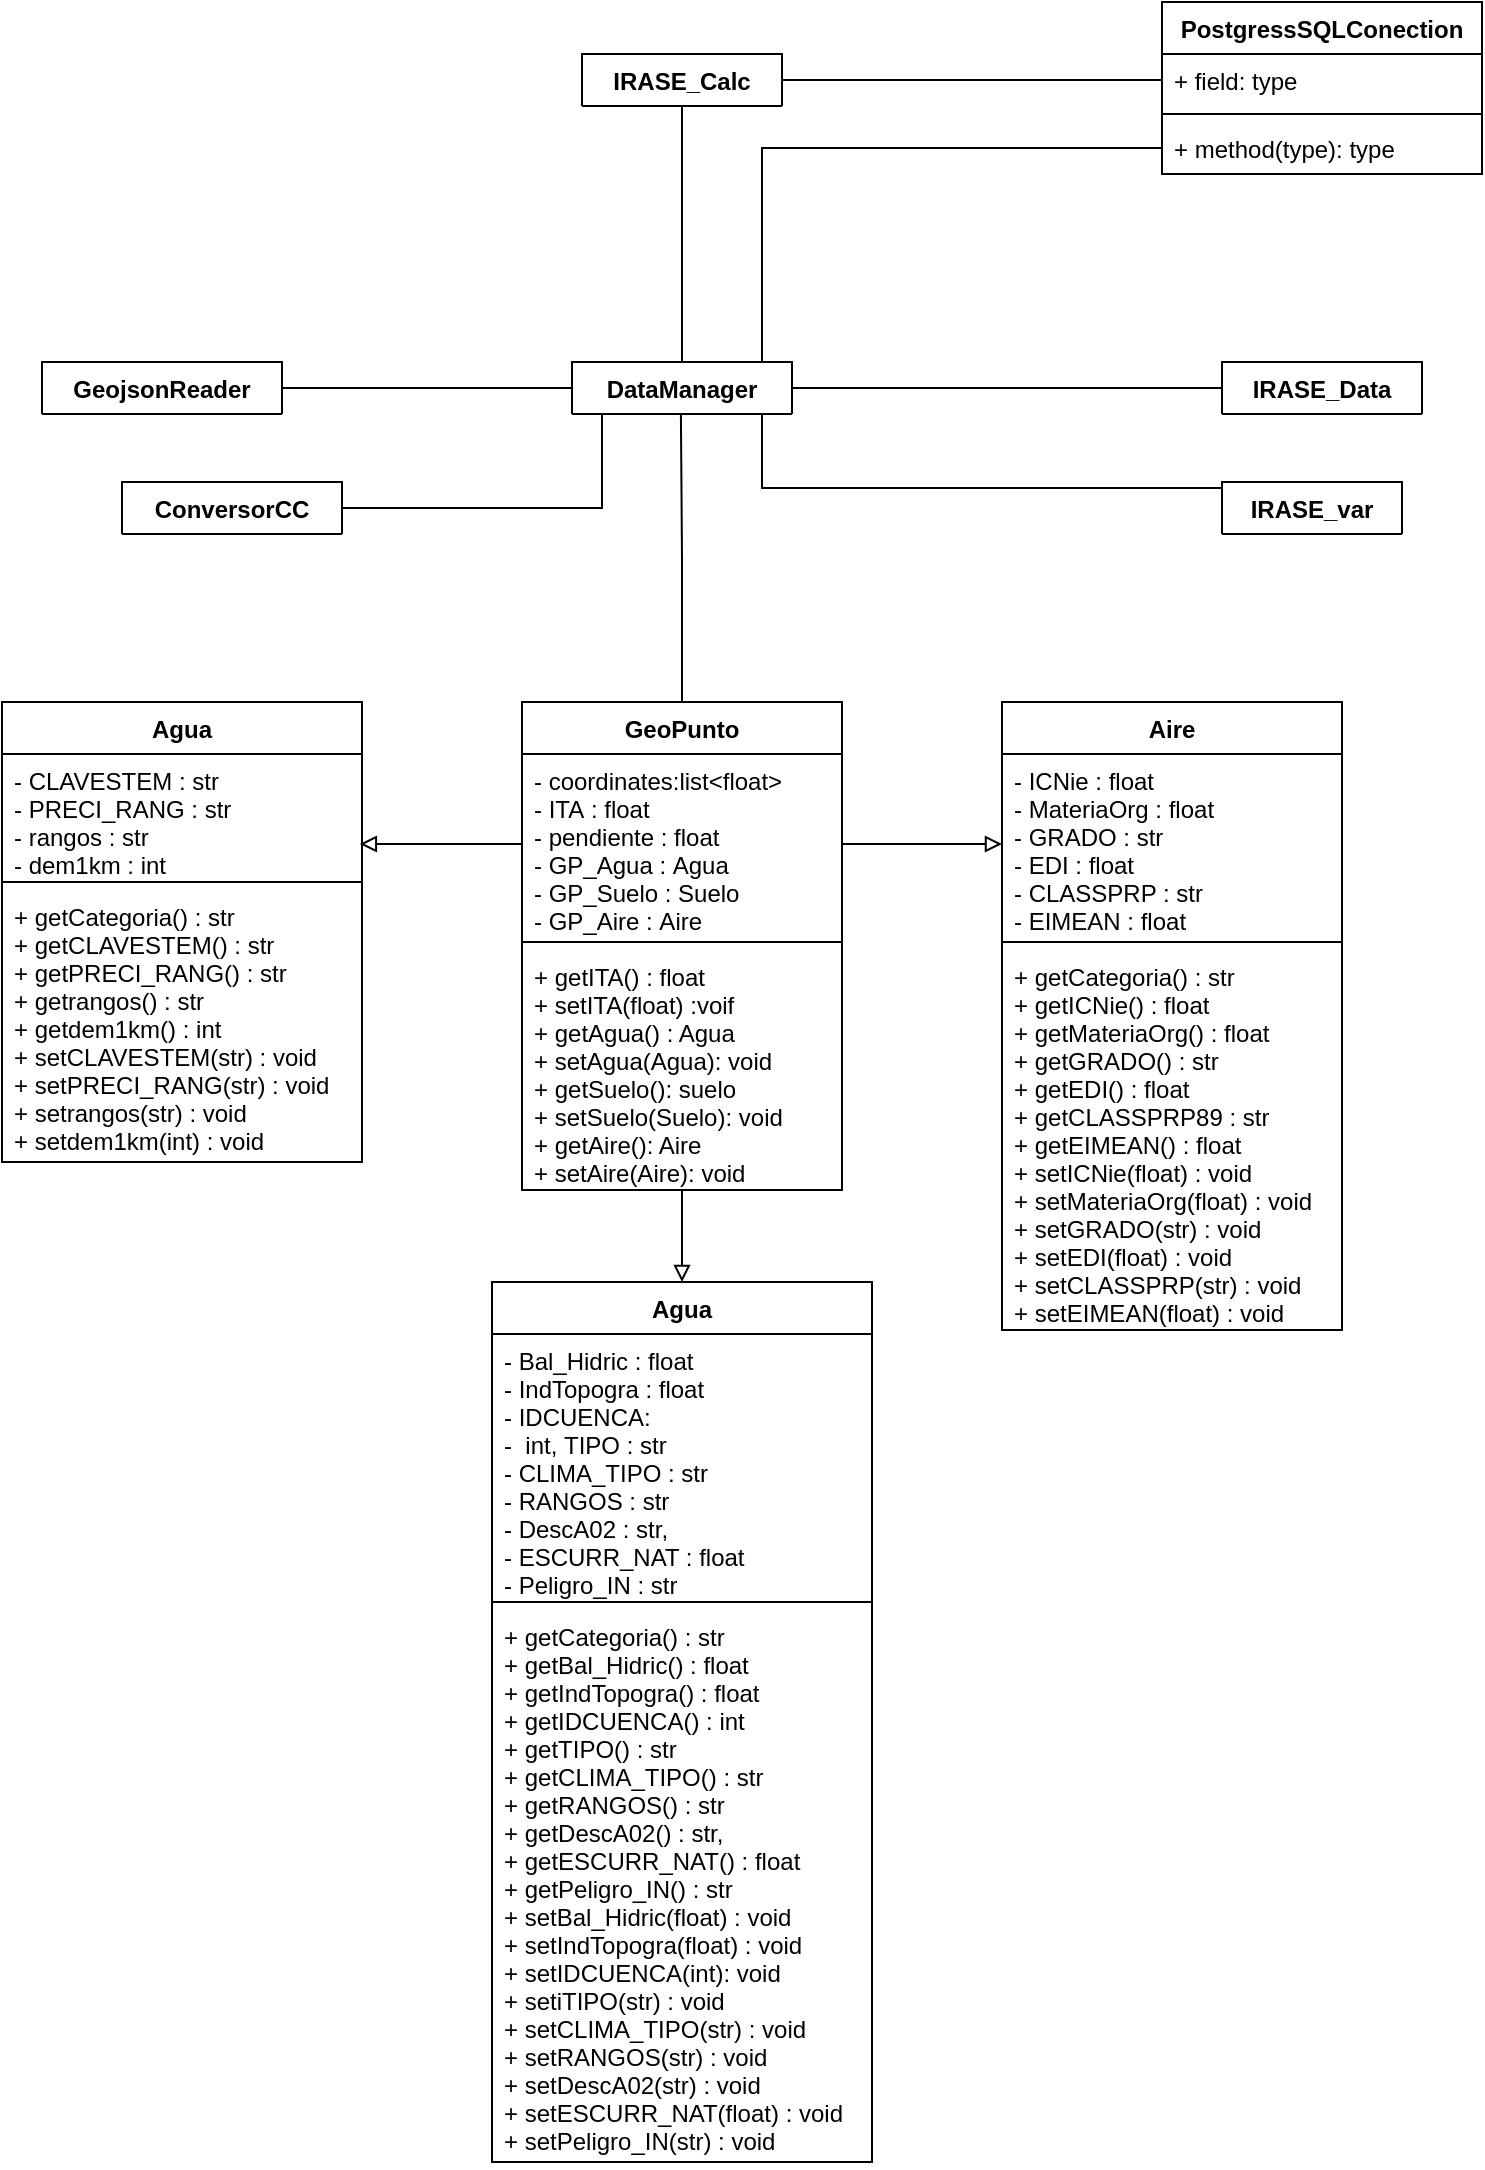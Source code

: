 <mxfile version="14.9.3" type="github"><diagram id="A5DytBEe-2bKfj6IriCe" name="Page-1"><mxGraphModel dx="2208" dy="795" grid="1" gridSize="10" guides="1" tooltips="1" connect="1" arrows="1" fold="1" page="1" pageScale="1" pageWidth="827" pageHeight="1169" math="0" shadow="0"><root><mxCell id="0"/><mxCell id="1" parent="0"/><mxCell id="O2KfkelF-MBekB-yNukB-73" style="edgeStyle=orthogonalEdgeStyle;rounded=0;orthogonalLoop=1;jettySize=auto;html=1;entryX=0;entryY=0.75;entryDx=0;entryDy=0;fontColor=none;startArrow=none;startFill=0;endArrow=none;endFill=0;" edge="1" parent="1" source="3mc428fDYqkEVKInRIYB-1" target="3mc428fDYqkEVKInRIYB-53"><mxGeometry relative="1" as="geometry"><Array as="points"><mxPoint x="80" y="543"/><mxPoint x="80" y="490"/></Array></mxGeometry></mxCell><mxCell id="3mc428fDYqkEVKInRIYB-1" value="ConversorCC" style="swimlane;fontStyle=1;align=center;verticalAlign=top;childLayout=stackLayout;horizontal=1;startSize=26;horizontalStack=0;resizeParent=1;resizeParentMax=0;resizeLast=0;collapsible=1;marginBottom=0;" parent="1" vertex="1" collapsed="1"><mxGeometry x="-160" y="530" width="110" height="26" as="geometry"><mxRectangle x="-320" y="460" width="160" height="86" as="alternateBounds"/></mxGeometry></mxCell><mxCell id="3mc428fDYqkEVKInRIYB-2" value="+ field: type" style="text;strokeColor=none;fillColor=none;align=left;verticalAlign=top;spacingLeft=4;spacingRight=4;overflow=hidden;rotatable=0;points=[[0,0.5],[1,0.5]];portConstraint=eastwest;" parent="3mc428fDYqkEVKInRIYB-1" vertex="1"><mxGeometry y="26" width="110" height="26" as="geometry"/></mxCell><mxCell id="3mc428fDYqkEVKInRIYB-3" value="" style="line;strokeWidth=1;fillColor=none;align=left;verticalAlign=middle;spacingTop=-1;spacingLeft=3;spacingRight=3;rotatable=0;labelPosition=right;points=[];portConstraint=eastwest;" parent="3mc428fDYqkEVKInRIYB-1" vertex="1"><mxGeometry y="52" width="110" height="8" as="geometry"/></mxCell><mxCell id="3mc428fDYqkEVKInRIYB-4" value="+ method(type): type" style="text;strokeColor=none;fillColor=none;align=left;verticalAlign=top;spacingLeft=4;spacingRight=4;overflow=hidden;rotatable=0;points=[[0,0.5],[1,0.5]];portConstraint=eastwest;" parent="3mc428fDYqkEVKInRIYB-1" vertex="1"><mxGeometry y="60" width="110" height="26" as="geometry"/></mxCell><mxCell id="O2KfkelF-MBekB-yNukB-7" style="edgeStyle=orthogonalEdgeStyle;rounded=0;orthogonalLoop=1;jettySize=auto;html=1;exitX=1;exitY=0.5;exitDx=0;exitDy=0;endArrow=none;endFill=0;" edge="1" parent="3mc428fDYqkEVKInRIYB-1" source="3mc428fDYqkEVKInRIYB-2" target="3mc428fDYqkEVKInRIYB-2"><mxGeometry relative="1" as="geometry"/></mxCell><mxCell id="O2KfkelF-MBekB-yNukB-72" style="edgeStyle=orthogonalEdgeStyle;rounded=0;orthogonalLoop=1;jettySize=auto;html=1;entryX=0;entryY=0.25;entryDx=0;entryDy=0;fontColor=none;startArrow=none;startFill=0;endArrow=none;endFill=0;" edge="1" parent="1" source="3mc428fDYqkEVKInRIYB-5" target="3mc428fDYqkEVKInRIYB-53"><mxGeometry relative="1" as="geometry"><Array as="points"><mxPoint x="65" y="483"/></Array></mxGeometry></mxCell><mxCell id="3mc428fDYqkEVKInRIYB-5" value="GeojsonReader" style="swimlane;fontStyle=1;align=center;verticalAlign=top;childLayout=stackLayout;horizontal=1;startSize=26;horizontalStack=0;resizeParent=1;resizeParentMax=0;resizeLast=0;collapsible=1;marginBottom=0;" parent="1" vertex="1" collapsed="1"><mxGeometry x="-200" y="470" width="120" height="26" as="geometry"><mxRectangle x="-370" y="210" width="160" height="86" as="alternateBounds"/></mxGeometry></mxCell><mxCell id="3mc428fDYqkEVKInRIYB-6" value="- path: string" style="text;strokeColor=none;fillColor=none;align=left;verticalAlign=top;spacingLeft=4;spacingRight=4;overflow=hidden;rotatable=0;points=[[0,0.5],[1,0.5]];portConstraint=eastwest;" parent="3mc428fDYqkEVKInRIYB-5" vertex="1"><mxGeometry y="26" width="120" height="26" as="geometry"/></mxCell><mxCell id="3mc428fDYqkEVKInRIYB-7" value="" style="line;strokeWidth=1;fillColor=none;align=left;verticalAlign=middle;spacingTop=-1;spacingLeft=3;spacingRight=3;rotatable=0;labelPosition=right;points=[];portConstraint=eastwest;" parent="3mc428fDYqkEVKInRIYB-5" vertex="1"><mxGeometry y="52" width="120" height="8" as="geometry"/></mxCell><mxCell id="3mc428fDYqkEVKInRIYB-8" value="+ method(type): type" style="text;strokeColor=none;fillColor=none;align=left;verticalAlign=top;spacingLeft=4;spacingRight=4;overflow=hidden;rotatable=0;points=[[0,0.5],[1,0.5]];portConstraint=eastwest;" parent="3mc428fDYqkEVKInRIYB-5" vertex="1"><mxGeometry y="60" width="120" height="26" as="geometry"/></mxCell><mxCell id="O2KfkelF-MBekB-yNukB-75" style="edgeStyle=orthogonalEdgeStyle;rounded=0;orthogonalLoop=1;jettySize=auto;html=1;entryX=1;entryY=0.5;entryDx=0;entryDy=0;fontColor=none;startArrow=none;startFill=0;endArrow=none;endFill=0;" edge="1" parent="1" source="3mc428fDYqkEVKInRIYB-30" target="3mc428fDYqkEVKInRIYB-53"><mxGeometry relative="1" as="geometry"/></mxCell><mxCell id="3mc428fDYqkEVKInRIYB-30" value="IRASE_Data" style="swimlane;fontStyle=1;align=center;verticalAlign=top;childLayout=stackLayout;horizontal=1;startSize=26;horizontalStack=0;resizeParent=1;resizeParentMax=0;resizeLast=0;collapsible=1;marginBottom=0;" parent="1" vertex="1" collapsed="1"><mxGeometry x="390" y="470" width="100" height="26" as="geometry"><mxRectangle x="510" y="400" width="160" height="86" as="alternateBounds"/></mxGeometry></mxCell><mxCell id="3mc428fDYqkEVKInRIYB-31" value="+ field: type" style="text;strokeColor=none;fillColor=none;align=left;verticalAlign=top;spacingLeft=4;spacingRight=4;overflow=hidden;rotatable=0;points=[[0,0.5],[1,0.5]];portConstraint=eastwest;" parent="3mc428fDYqkEVKInRIYB-30" vertex="1"><mxGeometry y="26" width="100" height="26" as="geometry"/></mxCell><mxCell id="3mc428fDYqkEVKInRIYB-32" value="" style="line;strokeWidth=1;fillColor=none;align=left;verticalAlign=middle;spacingTop=-1;spacingLeft=3;spacingRight=3;rotatable=0;labelPosition=right;points=[];portConstraint=eastwest;" parent="3mc428fDYqkEVKInRIYB-30" vertex="1"><mxGeometry y="52" width="100" height="8" as="geometry"/></mxCell><mxCell id="3mc428fDYqkEVKInRIYB-33" value="+ method(type): type" style="text;strokeColor=none;fillColor=none;align=left;verticalAlign=top;spacingLeft=4;spacingRight=4;overflow=hidden;rotatable=0;points=[[0,0.5],[1,0.5]];portConstraint=eastwest;" parent="3mc428fDYqkEVKInRIYB-30" vertex="1"><mxGeometry y="60" width="100" height="26" as="geometry"/></mxCell><mxCell id="O2KfkelF-MBekB-yNukB-74" style="edgeStyle=orthogonalEdgeStyle;rounded=0;orthogonalLoop=1;jettySize=auto;html=1;entryX=1;entryY=0.75;entryDx=0;entryDy=0;fontColor=none;startArrow=none;startFill=0;endArrow=none;endFill=0;" edge="1" parent="1" source="3mc428fDYqkEVKInRIYB-34" target="3mc428fDYqkEVKInRIYB-53"><mxGeometry relative="1" as="geometry"><Array as="points"><mxPoint x="160" y="533"/><mxPoint x="160" y="490"/></Array></mxGeometry></mxCell><mxCell id="3mc428fDYqkEVKInRIYB-34" value="IRASE_var" style="swimlane;fontStyle=1;align=center;verticalAlign=top;childLayout=stackLayout;horizontal=1;startSize=26;horizontalStack=0;resizeParent=1;resizeParentMax=0;resizeLast=0;collapsible=1;marginBottom=0;" parent="1" vertex="1" collapsed="1"><mxGeometry x="390" y="530" width="90" height="26" as="geometry"><mxRectangle x="510" y="530" width="160" height="86" as="alternateBounds"/></mxGeometry></mxCell><mxCell id="3mc428fDYqkEVKInRIYB-35" value="+ field: type" style="text;strokeColor=none;fillColor=none;align=left;verticalAlign=top;spacingLeft=4;spacingRight=4;overflow=hidden;rotatable=0;points=[[0,0.5],[1,0.5]];portConstraint=eastwest;" parent="3mc428fDYqkEVKInRIYB-34" vertex="1"><mxGeometry y="26" width="90" height="26" as="geometry"/></mxCell><mxCell id="3mc428fDYqkEVKInRIYB-36" value="" style="line;strokeWidth=1;fillColor=none;align=left;verticalAlign=middle;spacingTop=-1;spacingLeft=3;spacingRight=3;rotatable=0;labelPosition=right;points=[];portConstraint=eastwest;" parent="3mc428fDYqkEVKInRIYB-34" vertex="1"><mxGeometry y="52" width="90" height="8" as="geometry"/></mxCell><mxCell id="3mc428fDYqkEVKInRIYB-37" value="+ method(type): type" style="text;strokeColor=none;fillColor=none;align=left;verticalAlign=top;spacingLeft=4;spacingRight=4;overflow=hidden;rotatable=0;points=[[0,0.5],[1,0.5]];portConstraint=eastwest;" parent="3mc428fDYqkEVKInRIYB-34" vertex="1"><mxGeometry y="60" width="90" height="26" as="geometry"/></mxCell><mxCell id="O2KfkelF-MBekB-yNukB-32" style="edgeStyle=orthogonalEdgeStyle;rounded=0;orthogonalLoop=1;jettySize=auto;html=1;fontColor=none;endArrow=none;endFill=0;" edge="1" parent="1" source="3mc428fDYqkEVKInRIYB-39" target="3mc428fDYqkEVKInRIYB-53"><mxGeometry relative="1" as="geometry"/></mxCell><mxCell id="O2KfkelF-MBekB-yNukB-76" style="edgeStyle=orthogonalEdgeStyle;rounded=0;orthogonalLoop=1;jettySize=auto;html=1;entryX=0;entryY=0.5;entryDx=0;entryDy=0;fontColor=none;startArrow=none;startFill=0;endArrow=none;endFill=0;" edge="1" parent="1" source="3mc428fDYqkEVKInRIYB-39" target="O2KfkelF-MBekB-yNukB-65"><mxGeometry relative="1" as="geometry"/></mxCell><mxCell id="3mc428fDYqkEVKInRIYB-39" value="IRASE_Calc" style="swimlane;fontStyle=1;align=center;verticalAlign=top;childLayout=stackLayout;horizontal=1;startSize=26;horizontalStack=0;resizeParent=1;resizeParentMax=0;resizeLast=0;collapsible=1;marginBottom=0;" parent="1" vertex="1" collapsed="1"><mxGeometry x="70" y="316" width="100" height="26" as="geometry"><mxRectangle x="-20" y="210" width="200" height="60" as="alternateBounds"/></mxGeometry></mxCell><mxCell id="3mc428fDYqkEVKInRIYB-41" value="" style="line;strokeWidth=1;fillColor=none;align=left;verticalAlign=middle;spacingTop=-1;spacingLeft=3;spacingRight=3;rotatable=0;labelPosition=right;points=[];portConstraint=eastwest;" parent="3mc428fDYqkEVKInRIYB-39" vertex="1"><mxGeometry y="26" width="100" height="8" as="geometry"/></mxCell><mxCell id="3mc428fDYqkEVKInRIYB-42" value="+ calcularIRASE(IRASE_var, float): float" style="text;strokeColor=none;fillColor=none;align=left;verticalAlign=top;spacingLeft=4;spacingRight=4;overflow=hidden;rotatable=0;points=[[0,0.5],[1,0.5]];portConstraint=eastwest;" parent="3mc428fDYqkEVKInRIYB-39" vertex="1"><mxGeometry y="34" width="100" height="26" as="geometry"/></mxCell><mxCell id="O2KfkelF-MBekB-yNukB-77" style="edgeStyle=orthogonalEdgeStyle;rounded=0;orthogonalLoop=1;jettySize=auto;html=1;entryX=0;entryY=0.5;entryDx=0;entryDy=0;fontColor=none;startArrow=none;startFill=0;endArrow=none;endFill=0;" edge="1" parent="1" source="3mc428fDYqkEVKInRIYB-53" target="O2KfkelF-MBekB-yNukB-67"><mxGeometry relative="1" as="geometry"><Array as="points"><mxPoint x="160" y="363"/></Array></mxGeometry></mxCell><mxCell id="3mc428fDYqkEVKInRIYB-53" value="DataManager" style="swimlane;fontStyle=1;align=center;verticalAlign=top;childLayout=stackLayout;horizontal=1;startSize=26;horizontalStack=0;resizeParent=1;resizeParentMax=0;resizeLast=0;collapsible=1;marginBottom=0;" parent="1" vertex="1" collapsed="1"><mxGeometry x="65" y="470" width="110" height="26" as="geometry"><mxRectangle x="25" y="360" width="190" height="120" as="alternateBounds"/></mxGeometry></mxCell><mxCell id="3mc428fDYqkEVKInRIYB-54" value="- GeoPuntos: list&lt;GeoPunto&gt;&#10;- IRASE: list&lt;IRASE_Data&#10;- IRASE_vars: list&lt;IRASE_var&gt;&#10;" style="text;strokeColor=none;fillColor=none;align=left;verticalAlign=top;spacingLeft=4;spacingRight=4;overflow=hidden;rotatable=0;points=[[0,0.5],[1,0.5]];portConstraint=eastwest;" parent="3mc428fDYqkEVKInRIYB-53" vertex="1"><mxGeometry y="26" width="110" height="50" as="geometry"/></mxCell><mxCell id="3mc428fDYqkEVKInRIYB-55" value="" style="line;strokeWidth=1;fillColor=none;align=left;verticalAlign=middle;spacingTop=-1;spacingLeft=3;spacingRight=3;rotatable=0;labelPosition=right;points=[];portConstraint=eastwest;" parent="3mc428fDYqkEVKInRIYB-53" vertex="1"><mxGeometry y="76" width="110" height="8" as="geometry"/></mxCell><mxCell id="3mc428fDYqkEVKInRIYB-56" value="+ llenarIRASE() : void&#10;+ guardarEB() : void" style="text;strokeColor=none;fillColor=none;align=left;verticalAlign=top;spacingLeft=4;spacingRight=4;overflow=hidden;rotatable=0;points=[[0,0.5],[1,0.5]];portConstraint=eastwest;" parent="3mc428fDYqkEVKInRIYB-53" vertex="1"><mxGeometry y="84" width="110" height="36" as="geometry"/></mxCell><mxCell id="O2KfkelF-MBekB-yNukB-61" style="edgeStyle=orthogonalEdgeStyle;rounded=0;orthogonalLoop=1;jettySize=auto;html=1;fontColor=none;startArrow=none;startFill=0;endArrow=block;endFill=0;" edge="1" parent="1" source="O2KfkelF-MBekB-yNukB-42" target="O2KfkelF-MBekB-yNukB-47"><mxGeometry relative="1" as="geometry"/></mxCell><mxCell id="O2KfkelF-MBekB-yNukB-68" style="edgeStyle=orthogonalEdgeStyle;rounded=0;orthogonalLoop=1;jettySize=auto;html=1;entryX=0.495;entryY=1;entryDx=0;entryDy=0;entryPerimeter=0;fontColor=none;startArrow=none;startFill=0;endArrow=none;endFill=0;" edge="1" parent="1" source="O2KfkelF-MBekB-yNukB-42" target="3mc428fDYqkEVKInRIYB-56"><mxGeometry relative="1" as="geometry"/></mxCell><mxCell id="O2KfkelF-MBekB-yNukB-42" value="GeoPunto&#10;" style="swimlane;fontStyle=1;align=center;verticalAlign=top;childLayout=stackLayout;horizontal=1;startSize=26;horizontalStack=0;resizeParent=1;resizeParentMax=0;resizeLast=0;collapsible=1;marginBottom=0;labelBackgroundColor=#FFFFFF;fontColor=none;html=0;" vertex="1" parent="1"><mxGeometry x="40" y="640" width="160" height="244" as="geometry"/></mxCell><mxCell id="O2KfkelF-MBekB-yNukB-43" value="- coordinates:list&lt;float&gt;&#10;- ITA : float&#10;- pendiente : float&#10;- GP_Agua : Agua&#10;- GP_Suelo : Suelo&#10;- GP_Aire : Aire" style="text;strokeColor=none;fillColor=none;align=left;verticalAlign=top;spacingLeft=4;spacingRight=4;overflow=hidden;rotatable=0;points=[[0,0.5],[1,0.5]];portConstraint=eastwest;" vertex="1" parent="O2KfkelF-MBekB-yNukB-42"><mxGeometry y="26" width="160" height="90" as="geometry"/></mxCell><mxCell id="O2KfkelF-MBekB-yNukB-44" value="" style="line;strokeWidth=1;fillColor=none;align=left;verticalAlign=middle;spacingTop=-1;spacingLeft=3;spacingRight=3;rotatable=0;labelPosition=right;points=[];portConstraint=eastwest;" vertex="1" parent="O2KfkelF-MBekB-yNukB-42"><mxGeometry y="116" width="160" height="8" as="geometry"/></mxCell><mxCell id="O2KfkelF-MBekB-yNukB-45" value="+ getITA() : float&#10;+ setITA(float) :voif&#10;+ getAgua() : Agua&#10;+ setAgua(Agua): void&#10;+ getSuelo(): suelo&#10;+ setSuelo(Suelo): void&#10;+ getAire(): Aire&#10;+ setAire(Aire): void" style="text;strokeColor=none;fillColor=none;align=left;verticalAlign=top;spacingLeft=4;spacingRight=4;overflow=hidden;rotatable=0;points=[[0,0.5],[1,0.5]];portConstraint=eastwest;" vertex="1" parent="O2KfkelF-MBekB-yNukB-42"><mxGeometry y="124" width="160" height="120" as="geometry"/></mxCell><mxCell id="O2KfkelF-MBekB-yNukB-47" value="Agua" style="swimlane;fontStyle=1;align=center;verticalAlign=top;childLayout=stackLayout;horizontal=1;startSize=26;horizontalStack=0;resizeParent=1;resizeParentMax=0;resizeLast=0;collapsible=1;marginBottom=0;labelBackgroundColor=#FFFFFF;fontColor=none;html=0;" vertex="1" parent="1"><mxGeometry x="25" y="930" width="190" height="440" as="geometry"/></mxCell><mxCell id="O2KfkelF-MBekB-yNukB-48" value="- Bal_Hidric : float&#10;- IndTopogra : float&#10;- IDCUENCA:&#10;-  int, TIPO : str&#10;- CLIMA_TIPO : str&#10;- RANGOS : str&#10;- DescA02 : str, &#10;- ESCURR_NAT : float&#10;- Peligro_IN : str" style="text;strokeColor=none;fillColor=none;align=left;verticalAlign=top;spacingLeft=4;spacingRight=4;overflow=hidden;rotatable=0;points=[[0,0.5],[1,0.5]];portConstraint=eastwest;" vertex="1" parent="O2KfkelF-MBekB-yNukB-47"><mxGeometry y="26" width="190" height="130" as="geometry"/></mxCell><mxCell id="O2KfkelF-MBekB-yNukB-49" value="" style="line;strokeWidth=1;fillColor=none;align=left;verticalAlign=middle;spacingTop=-1;spacingLeft=3;spacingRight=3;rotatable=0;labelPosition=right;points=[];portConstraint=eastwest;" vertex="1" parent="O2KfkelF-MBekB-yNukB-47"><mxGeometry y="156" width="190" height="8" as="geometry"/></mxCell><mxCell id="O2KfkelF-MBekB-yNukB-50" value="+ getCategoria() : str&#10;+ getBal_Hidric() : float&#10;+ getIndTopogra() : float&#10;+ getIDCUENCA() : int&#10;+ getTIPO() : str&#10;+ getCLIMA_TIPO() : str&#10;+ getRANGOS() : str&#10;+ getDescA02() : str, &#10;+ getESCURR_NAT() : float&#10;+ getPeligro_IN() : str&#10;+ setBal_Hidric(float) : void&#10;+ setIndTopogra(float) : void&#10;+ setIDCUENCA(int): void&#10;+ setiTIPO(str) : void&#10;+ setCLIMA_TIPO(str) : void&#10;+ setRANGOS(str) : void&#10;+ setDescA02(str) : void &#10;+ setESCURR_NAT(float) : void&#10;+ setPeligro_IN(str) : void" style="text;strokeColor=none;fillColor=none;align=left;verticalAlign=top;spacingLeft=4;spacingRight=4;overflow=hidden;rotatable=0;points=[[0,0.5],[1,0.5]];portConstraint=eastwest;" vertex="1" parent="O2KfkelF-MBekB-yNukB-47"><mxGeometry y="164" width="190" height="276" as="geometry"/></mxCell><mxCell id="O2KfkelF-MBekB-yNukB-51" value="Aire" style="swimlane;fontStyle=1;align=center;verticalAlign=top;childLayout=stackLayout;horizontal=1;startSize=26;horizontalStack=0;resizeParent=1;resizeParentMax=0;resizeLast=0;collapsible=1;marginBottom=0;labelBackgroundColor=#FFFFFF;fontColor=none;html=0;" vertex="1" parent="1"><mxGeometry x="280" y="640" width="170" height="314" as="geometry"/></mxCell><mxCell id="O2KfkelF-MBekB-yNukB-52" value="- ICNie : float&#10;- MateriaOrg : float&#10;- GRADO : str &#10;- EDI : float &#10;- CLASSPRP : str &#10;- EIMEAN : float" style="text;strokeColor=none;fillColor=none;align=left;verticalAlign=top;spacingLeft=4;spacingRight=4;overflow=hidden;rotatable=0;points=[[0,0.5],[1,0.5]];portConstraint=eastwest;" vertex="1" parent="O2KfkelF-MBekB-yNukB-51"><mxGeometry y="26" width="170" height="90" as="geometry"/></mxCell><mxCell id="O2KfkelF-MBekB-yNukB-53" value="" style="line;strokeWidth=1;fillColor=none;align=left;verticalAlign=middle;spacingTop=-1;spacingLeft=3;spacingRight=3;rotatable=0;labelPosition=right;points=[];portConstraint=eastwest;" vertex="1" parent="O2KfkelF-MBekB-yNukB-51"><mxGeometry y="116" width="170" height="8" as="geometry"/></mxCell><mxCell id="O2KfkelF-MBekB-yNukB-54" value="+ getCategoria() : str&#10;+ getICNie() : float&#10;+ getMateriaOrg() : float&#10;+ getGRADO() : str &#10;+ getEDI() : float &#10;+ getCLASSPRP89 : str &#10;+ getEIMEAN() : float&#10;+ setICNie(float) : void&#10;+ setMateriaOrg(float) : void&#10;+ setGRADO(str) : void &#10;+ setEDI(float) : void&#10;+ setCLASSPRP(str) : void&#10;+ setEIMEAN(float) : void&#10;" style="text;strokeColor=none;fillColor=none;align=left;verticalAlign=top;spacingLeft=4;spacingRight=4;overflow=hidden;rotatable=0;points=[[0,0.5],[1,0.5]];portConstraint=eastwest;" vertex="1" parent="O2KfkelF-MBekB-yNukB-51"><mxGeometry y="124" width="170" height="190" as="geometry"/></mxCell><mxCell id="O2KfkelF-MBekB-yNukB-55" value="Agua" style="swimlane;fontStyle=1;align=center;verticalAlign=top;childLayout=stackLayout;horizontal=1;startSize=26;horizontalStack=0;resizeParent=1;resizeParentMax=0;resizeLast=0;collapsible=1;marginBottom=0;labelBackgroundColor=#FFFFFF;fontColor=none;html=0;" vertex="1" parent="1"><mxGeometry x="-220" y="640" width="180" height="230" as="geometry"/></mxCell><mxCell id="O2KfkelF-MBekB-yNukB-56" value="- CLAVESTEM : str&#10;- PRECI_RANG : str&#10;- rangos : str&#10;- dem1km : int" style="text;strokeColor=none;fillColor=none;align=left;verticalAlign=top;spacingLeft=4;spacingRight=4;overflow=hidden;rotatable=0;points=[[0,0.5],[1,0.5]];portConstraint=eastwest;" vertex="1" parent="O2KfkelF-MBekB-yNukB-55"><mxGeometry y="26" width="180" height="60" as="geometry"/></mxCell><mxCell id="O2KfkelF-MBekB-yNukB-57" value="" style="line;strokeWidth=1;fillColor=none;align=left;verticalAlign=middle;spacingTop=-1;spacingLeft=3;spacingRight=3;rotatable=0;labelPosition=right;points=[];portConstraint=eastwest;" vertex="1" parent="O2KfkelF-MBekB-yNukB-55"><mxGeometry y="86" width="180" height="8" as="geometry"/></mxCell><mxCell id="O2KfkelF-MBekB-yNukB-58" value="+ getCategoria() : str&#10;+ getCLAVESTEM() : str&#10;+ getPRECI_RANG() : str&#10;+ getrangos() : str&#10;+ getdem1km() : int&#10;+ setCLAVESTEM(str) : void&#10;+ setPRECI_RANG(str) : void&#10;+ setrangos(str) : void&#10;+ setdem1km(int) : void" style="text;strokeColor=none;fillColor=none;align=left;verticalAlign=top;spacingLeft=4;spacingRight=4;overflow=hidden;rotatable=0;points=[[0,0.5],[1,0.5]];portConstraint=eastwest;" vertex="1" parent="O2KfkelF-MBekB-yNukB-55"><mxGeometry y="94" width="180" height="136" as="geometry"/></mxCell><mxCell id="O2KfkelF-MBekB-yNukB-59" style="edgeStyle=orthogonalEdgeStyle;rounded=0;orthogonalLoop=1;jettySize=auto;html=1;entryX=0.994;entryY=0.75;entryDx=0;entryDy=0;entryPerimeter=0;fontColor=none;startArrow=none;startFill=0;endArrow=block;endFill=0;" edge="1" parent="1" source="O2KfkelF-MBekB-yNukB-43" target="O2KfkelF-MBekB-yNukB-56"><mxGeometry relative="1" as="geometry"/></mxCell><mxCell id="O2KfkelF-MBekB-yNukB-60" style="edgeStyle=orthogonalEdgeStyle;rounded=0;orthogonalLoop=1;jettySize=auto;html=1;entryX=0;entryY=0.5;entryDx=0;entryDy=0;fontColor=none;startArrow=none;startFill=0;endArrow=block;endFill=0;" edge="1" parent="1" source="O2KfkelF-MBekB-yNukB-43" target="O2KfkelF-MBekB-yNukB-52"><mxGeometry relative="1" as="geometry"/></mxCell><mxCell id="O2KfkelF-MBekB-yNukB-64" value="PostgressSQLConection" style="swimlane;fontStyle=1;align=center;verticalAlign=top;childLayout=stackLayout;horizontal=1;startSize=26;horizontalStack=0;resizeParent=1;resizeParentMax=0;resizeLast=0;collapsible=1;marginBottom=0;labelBackgroundColor=#FFFFFF;fontColor=none;html=0;" vertex="1" parent="1"><mxGeometry x="360" y="290" width="160" height="86" as="geometry"/></mxCell><mxCell id="O2KfkelF-MBekB-yNukB-65" value="+ field: type" style="text;strokeColor=none;fillColor=none;align=left;verticalAlign=top;spacingLeft=4;spacingRight=4;overflow=hidden;rotatable=0;points=[[0,0.5],[1,0.5]];portConstraint=eastwest;" vertex="1" parent="O2KfkelF-MBekB-yNukB-64"><mxGeometry y="26" width="160" height="26" as="geometry"/></mxCell><mxCell id="O2KfkelF-MBekB-yNukB-66" value="" style="line;strokeWidth=1;fillColor=none;align=left;verticalAlign=middle;spacingTop=-1;spacingLeft=3;spacingRight=3;rotatable=0;labelPosition=right;points=[];portConstraint=eastwest;" vertex="1" parent="O2KfkelF-MBekB-yNukB-64"><mxGeometry y="52" width="160" height="8" as="geometry"/></mxCell><mxCell id="O2KfkelF-MBekB-yNukB-67" value="+ method(type): type" style="text;strokeColor=none;fillColor=none;align=left;verticalAlign=top;spacingLeft=4;spacingRight=4;overflow=hidden;rotatable=0;points=[[0,0.5],[1,0.5]];portConstraint=eastwest;" vertex="1" parent="O2KfkelF-MBekB-yNukB-64"><mxGeometry y="60" width="160" height="26" as="geometry"/></mxCell></root></mxGraphModel></diagram></mxfile>